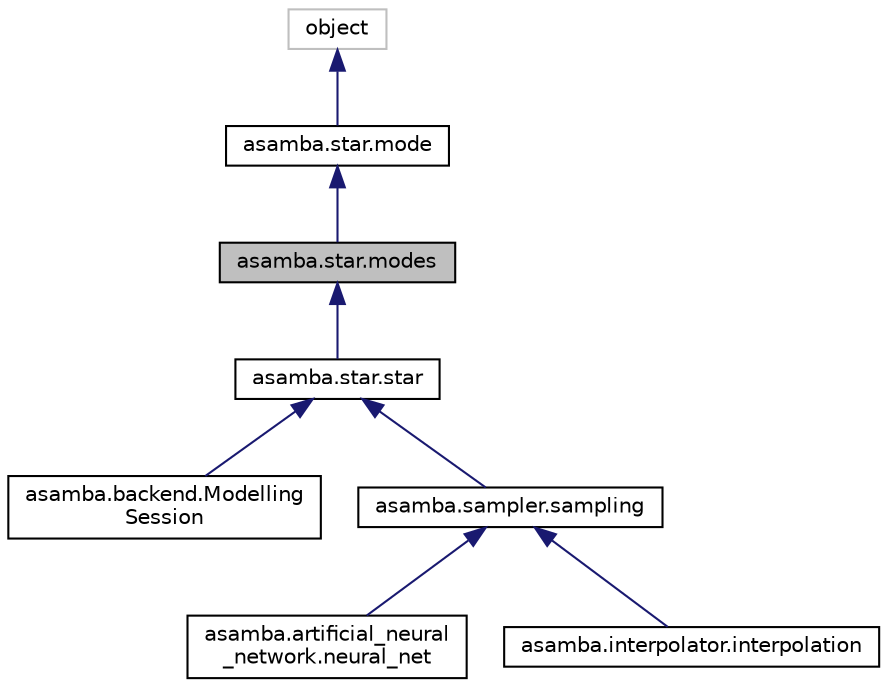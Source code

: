 digraph "asamba.star.modes"
{
  edge [fontname="Helvetica",fontsize="10",labelfontname="Helvetica",labelfontsize="10"];
  node [fontname="Helvetica",fontsize="10",shape=record];
  Node0 [label="asamba.star.modes",height=0.2,width=0.4,color="black", fillcolor="grey75", style="filled", fontcolor="black"];
  Node1 -> Node0 [dir="back",color="midnightblue",fontsize="10",style="solid"];
  Node1 [label="asamba.star.mode",height=0.2,width=0.4,color="black", fillcolor="white", style="filled",URL="$classasamba_1_1star_1_1mode.html"];
  Node2 -> Node1 [dir="back",color="midnightblue",fontsize="10",style="solid"];
  Node2 [label="object",height=0.2,width=0.4,color="grey75", fillcolor="white", style="filled"];
  Node0 -> Node3 [dir="back",color="midnightblue",fontsize="10",style="solid"];
  Node3 [label="asamba.star.star",height=0.2,width=0.4,color="black", fillcolor="white", style="filled",URL="$classasamba_1_1star_1_1star.html"];
  Node3 -> Node4 [dir="back",color="midnightblue",fontsize="10",style="solid"];
  Node4 [label="asamba.backend.Modelling\lSession",height=0.2,width=0.4,color="black", fillcolor="white", style="filled",URL="$classasamba_1_1backend_1_1_modelling_session.html",tooltip="U S E R - C O N T R O L L E D P A R A M E T E R S : B A C K E N D O B J E C T S T H A T D O T H E R E..."];
  Node3 -> Node5 [dir="back",color="midnightblue",fontsize="10",style="solid"];
  Node5 [label="asamba.sampler.sampling",height=0.2,width=0.4,color="black", fillcolor="white", style="filled",URL="$classasamba_1_1sampler_1_1sampling.html"];
  Node5 -> Node6 [dir="back",color="midnightblue",fontsize="10",style="solid"];
  Node6 [label="asamba.artificial_neural\l_network.neural_net",height=0.2,width=0.4,color="black", fillcolor="white", style="filled",URL="$classasamba_1_1artificial__neural__network_1_1neural__net.html"];
  Node5 -> Node7 [dir="back",color="midnightblue",fontsize="10",style="solid"];
  Node7 [label="asamba.interpolator.interpolation",height=0.2,width=0.4,color="black", fillcolor="white", style="filled",URL="$classasamba_1_1interpolator_1_1interpolation.html"];
}
